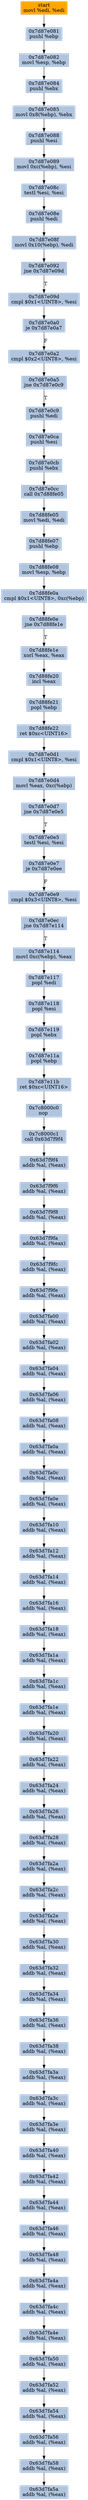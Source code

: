 digraph G {
node[shape=rectangle,style=filled,fillcolor=lightsteelblue,color=lightsteelblue]
bgcolor="transparent"
a0x7d87e07fmovl_edi_edi[label="start\nmovl %edi, %edi",color="lightgrey",fillcolor="orange"];
a0x7d87e081pushl_ebp[label="0x7d87e081\npushl %ebp"];
a0x7d87e082movl_esp_ebp[label="0x7d87e082\nmovl %esp, %ebp"];
a0x7d87e084pushl_ebx[label="0x7d87e084\npushl %ebx"];
a0x7d87e085movl_0x8ebp__ebx[label="0x7d87e085\nmovl 0x8(%ebp), %ebx"];
a0x7d87e088pushl_esi[label="0x7d87e088\npushl %esi"];
a0x7d87e089movl_0xcebp__esi[label="0x7d87e089\nmovl 0xc(%ebp), %esi"];
a0x7d87e08ctestl_esi_esi[label="0x7d87e08c\ntestl %esi, %esi"];
a0x7d87e08epushl_edi[label="0x7d87e08e\npushl %edi"];
a0x7d87e08fmovl_0x10ebp__edi[label="0x7d87e08f\nmovl 0x10(%ebp), %edi"];
a0x7d87e092jne_0x7d87e09d[label="0x7d87e092\njne 0x7d87e09d"];
a0x7d87e09dcmpl_0x1UINT8_esi[label="0x7d87e09d\ncmpl $0x1<UINT8>, %esi"];
a0x7d87e0a0je_0x7d87e0a7[label="0x7d87e0a0\nje 0x7d87e0a7"];
a0x7d87e0a2cmpl_0x2UINT8_esi[label="0x7d87e0a2\ncmpl $0x2<UINT8>, %esi"];
a0x7d87e0a5jne_0x7d87e0c9[label="0x7d87e0a5\njne 0x7d87e0c9"];
a0x7d87e0c9pushl_edi[label="0x7d87e0c9\npushl %edi"];
a0x7d87e0capushl_esi[label="0x7d87e0ca\npushl %esi"];
a0x7d87e0cbpushl_ebx[label="0x7d87e0cb\npushl %ebx"];
a0x7d87e0cccall_0x7d88fe05[label="0x7d87e0cc\ncall 0x7d88fe05"];
a0x7d88fe05movl_edi_edi[label="0x7d88fe05\nmovl %edi, %edi"];
a0x7d88fe07pushl_ebp[label="0x7d88fe07\npushl %ebp"];
a0x7d88fe08movl_esp_ebp[label="0x7d88fe08\nmovl %esp, %ebp"];
a0x7d88fe0acmpl_0x1UINT8_0xcebp_[label="0x7d88fe0a\ncmpl $0x1<UINT8>, 0xc(%ebp)"];
a0x7d88fe0ejne_0x7d88fe1e[label="0x7d88fe0e\njne 0x7d88fe1e"];
a0x7d88fe1exorl_eax_eax[label="0x7d88fe1e\nxorl %eax, %eax"];
a0x7d88fe20incl_eax[label="0x7d88fe20\nincl %eax"];
a0x7d88fe21popl_ebp[label="0x7d88fe21\npopl %ebp"];
a0x7d88fe22ret_0xcUINT16[label="0x7d88fe22\nret $0xc<UINT16>"];
a0x7d87e0d1cmpl_0x1UINT8_esi[label="0x7d87e0d1\ncmpl $0x1<UINT8>, %esi"];
a0x7d87e0d4movl_eax_0xcebp_[label="0x7d87e0d4\nmovl %eax, 0xc(%ebp)"];
a0x7d87e0d7jne_0x7d87e0e5[label="0x7d87e0d7\njne 0x7d87e0e5"];
a0x7d87e0e5testl_esi_esi[label="0x7d87e0e5\ntestl %esi, %esi"];
a0x7d87e0e7je_0x7d87e0ee[label="0x7d87e0e7\nje 0x7d87e0ee"];
a0x7d87e0e9cmpl_0x3UINT8_esi[label="0x7d87e0e9\ncmpl $0x3<UINT8>, %esi"];
a0x7d87e0ecjne_0x7d87e114[label="0x7d87e0ec\njne 0x7d87e114"];
a0x7d87e114movl_0xcebp__eax[label="0x7d87e114\nmovl 0xc(%ebp), %eax"];
a0x7d87e117popl_edi[label="0x7d87e117\npopl %edi"];
a0x7d87e118popl_esi[label="0x7d87e118\npopl %esi"];
a0x7d87e119popl_ebx[label="0x7d87e119\npopl %ebx"];
a0x7d87e11apopl_ebp[label="0x7d87e11a\npopl %ebp"];
a0x7d87e11bret_0xcUINT16[label="0x7d87e11b\nret $0xc<UINT16>"];
a0x7c8000c0nop_[label="0x7c8000c0\nnop "];
a0x7c8000c1call_0x63d7f9f4[label="0x7c8000c1\ncall 0x63d7f9f4"];
a0x63d7f9f4addb_al_eax_[label="0x63d7f9f4\naddb %al, (%eax)"];
a0x63d7f9f6addb_al_eax_[label="0x63d7f9f6\naddb %al, (%eax)"];
a0x63d7f9f8addb_al_eax_[label="0x63d7f9f8\naddb %al, (%eax)"];
a0x63d7f9faaddb_al_eax_[label="0x63d7f9fa\naddb %al, (%eax)"];
a0x63d7f9fcaddb_al_eax_[label="0x63d7f9fc\naddb %al, (%eax)"];
a0x63d7f9feaddb_al_eax_[label="0x63d7f9fe\naddb %al, (%eax)"];
a0x63d7fa00addb_al_eax_[label="0x63d7fa00\naddb %al, (%eax)"];
a0x63d7fa02addb_al_eax_[label="0x63d7fa02\naddb %al, (%eax)"];
a0x63d7fa04addb_al_eax_[label="0x63d7fa04\naddb %al, (%eax)"];
a0x63d7fa06addb_al_eax_[label="0x63d7fa06\naddb %al, (%eax)"];
a0x63d7fa08addb_al_eax_[label="0x63d7fa08\naddb %al, (%eax)"];
a0x63d7fa0aaddb_al_eax_[label="0x63d7fa0a\naddb %al, (%eax)"];
a0x63d7fa0caddb_al_eax_[label="0x63d7fa0c\naddb %al, (%eax)"];
a0x63d7fa0eaddb_al_eax_[label="0x63d7fa0e\naddb %al, (%eax)"];
a0x63d7fa10addb_al_eax_[label="0x63d7fa10\naddb %al, (%eax)"];
a0x63d7fa12addb_al_eax_[label="0x63d7fa12\naddb %al, (%eax)"];
a0x63d7fa14addb_al_eax_[label="0x63d7fa14\naddb %al, (%eax)"];
a0x63d7fa16addb_al_eax_[label="0x63d7fa16\naddb %al, (%eax)"];
a0x63d7fa18addb_al_eax_[label="0x63d7fa18\naddb %al, (%eax)"];
a0x63d7fa1aaddb_al_eax_[label="0x63d7fa1a\naddb %al, (%eax)"];
a0x63d7fa1caddb_al_eax_[label="0x63d7fa1c\naddb %al, (%eax)"];
a0x63d7fa1eaddb_al_eax_[label="0x63d7fa1e\naddb %al, (%eax)"];
a0x63d7fa20addb_al_eax_[label="0x63d7fa20\naddb %al, (%eax)"];
a0x63d7fa22addb_al_eax_[label="0x63d7fa22\naddb %al, (%eax)"];
a0x63d7fa24addb_al_eax_[label="0x63d7fa24\naddb %al, (%eax)"];
a0x63d7fa26addb_al_eax_[label="0x63d7fa26\naddb %al, (%eax)"];
a0x63d7fa28addb_al_eax_[label="0x63d7fa28\naddb %al, (%eax)"];
a0x63d7fa2aaddb_al_eax_[label="0x63d7fa2a\naddb %al, (%eax)"];
a0x63d7fa2caddb_al_eax_[label="0x63d7fa2c\naddb %al, (%eax)"];
a0x63d7fa2eaddb_al_eax_[label="0x63d7fa2e\naddb %al, (%eax)"];
a0x63d7fa30addb_al_eax_[label="0x63d7fa30\naddb %al, (%eax)"];
a0x63d7fa32addb_al_eax_[label="0x63d7fa32\naddb %al, (%eax)"];
a0x63d7fa34addb_al_eax_[label="0x63d7fa34\naddb %al, (%eax)"];
a0x63d7fa36addb_al_eax_[label="0x63d7fa36\naddb %al, (%eax)"];
a0x63d7fa38addb_al_eax_[label="0x63d7fa38\naddb %al, (%eax)"];
a0x63d7fa3aaddb_al_eax_[label="0x63d7fa3a\naddb %al, (%eax)"];
a0x63d7fa3caddb_al_eax_[label="0x63d7fa3c\naddb %al, (%eax)"];
a0x63d7fa3eaddb_al_eax_[label="0x63d7fa3e\naddb %al, (%eax)"];
a0x63d7fa40addb_al_eax_[label="0x63d7fa40\naddb %al, (%eax)"];
a0x63d7fa42addb_al_eax_[label="0x63d7fa42\naddb %al, (%eax)"];
a0x63d7fa44addb_al_eax_[label="0x63d7fa44\naddb %al, (%eax)"];
a0x63d7fa46addb_al_eax_[label="0x63d7fa46\naddb %al, (%eax)"];
a0x63d7fa48addb_al_eax_[label="0x63d7fa48\naddb %al, (%eax)"];
a0x63d7fa4aaddb_al_eax_[label="0x63d7fa4a\naddb %al, (%eax)"];
a0x63d7fa4caddb_al_eax_[label="0x63d7fa4c\naddb %al, (%eax)"];
a0x63d7fa4eaddb_al_eax_[label="0x63d7fa4e\naddb %al, (%eax)"];
a0x63d7fa50addb_al_eax_[label="0x63d7fa50\naddb %al, (%eax)"];
a0x63d7fa52addb_al_eax_[label="0x63d7fa52\naddb %al, (%eax)"];
a0x63d7fa54addb_al_eax_[label="0x63d7fa54\naddb %al, (%eax)"];
a0x63d7fa56addb_al_eax_[label="0x63d7fa56\naddb %al, (%eax)"];
a0x63d7fa58addb_al_eax_[label="0x63d7fa58\naddb %al, (%eax)"];
a0x63d7fa5aaddb_al_eax_[label="0x63d7fa5a\naddb %al, (%eax)"];
a0x7d87e07fmovl_edi_edi -> a0x7d87e081pushl_ebp [color="#000000"];
a0x7d87e081pushl_ebp -> a0x7d87e082movl_esp_ebp [color="#000000"];
a0x7d87e082movl_esp_ebp -> a0x7d87e084pushl_ebx [color="#000000"];
a0x7d87e084pushl_ebx -> a0x7d87e085movl_0x8ebp__ebx [color="#000000"];
a0x7d87e085movl_0x8ebp__ebx -> a0x7d87e088pushl_esi [color="#000000"];
a0x7d87e088pushl_esi -> a0x7d87e089movl_0xcebp__esi [color="#000000"];
a0x7d87e089movl_0xcebp__esi -> a0x7d87e08ctestl_esi_esi [color="#000000"];
a0x7d87e08ctestl_esi_esi -> a0x7d87e08epushl_edi [color="#000000"];
a0x7d87e08epushl_edi -> a0x7d87e08fmovl_0x10ebp__edi [color="#000000"];
a0x7d87e08fmovl_0x10ebp__edi -> a0x7d87e092jne_0x7d87e09d [color="#000000"];
a0x7d87e092jne_0x7d87e09d -> a0x7d87e09dcmpl_0x1UINT8_esi [color="#000000",label="T"];
a0x7d87e09dcmpl_0x1UINT8_esi -> a0x7d87e0a0je_0x7d87e0a7 [color="#000000"];
a0x7d87e0a0je_0x7d87e0a7 -> a0x7d87e0a2cmpl_0x2UINT8_esi [color="#000000",label="F"];
a0x7d87e0a2cmpl_0x2UINT8_esi -> a0x7d87e0a5jne_0x7d87e0c9 [color="#000000"];
a0x7d87e0a5jne_0x7d87e0c9 -> a0x7d87e0c9pushl_edi [color="#000000",label="T"];
a0x7d87e0c9pushl_edi -> a0x7d87e0capushl_esi [color="#000000"];
a0x7d87e0capushl_esi -> a0x7d87e0cbpushl_ebx [color="#000000"];
a0x7d87e0cbpushl_ebx -> a0x7d87e0cccall_0x7d88fe05 [color="#000000"];
a0x7d87e0cccall_0x7d88fe05 -> a0x7d88fe05movl_edi_edi [color="#000000"];
a0x7d88fe05movl_edi_edi -> a0x7d88fe07pushl_ebp [color="#000000"];
a0x7d88fe07pushl_ebp -> a0x7d88fe08movl_esp_ebp [color="#000000"];
a0x7d88fe08movl_esp_ebp -> a0x7d88fe0acmpl_0x1UINT8_0xcebp_ [color="#000000"];
a0x7d88fe0acmpl_0x1UINT8_0xcebp_ -> a0x7d88fe0ejne_0x7d88fe1e [color="#000000"];
a0x7d88fe0ejne_0x7d88fe1e -> a0x7d88fe1exorl_eax_eax [color="#000000",label="T"];
a0x7d88fe1exorl_eax_eax -> a0x7d88fe20incl_eax [color="#000000"];
a0x7d88fe20incl_eax -> a0x7d88fe21popl_ebp [color="#000000"];
a0x7d88fe21popl_ebp -> a0x7d88fe22ret_0xcUINT16 [color="#000000"];
a0x7d88fe22ret_0xcUINT16 -> a0x7d87e0d1cmpl_0x1UINT8_esi [color="#000000"];
a0x7d87e0d1cmpl_0x1UINT8_esi -> a0x7d87e0d4movl_eax_0xcebp_ [color="#000000"];
a0x7d87e0d4movl_eax_0xcebp_ -> a0x7d87e0d7jne_0x7d87e0e5 [color="#000000"];
a0x7d87e0d7jne_0x7d87e0e5 -> a0x7d87e0e5testl_esi_esi [color="#000000",label="T"];
a0x7d87e0e5testl_esi_esi -> a0x7d87e0e7je_0x7d87e0ee [color="#000000"];
a0x7d87e0e7je_0x7d87e0ee -> a0x7d87e0e9cmpl_0x3UINT8_esi [color="#000000",label="F"];
a0x7d87e0e9cmpl_0x3UINT8_esi -> a0x7d87e0ecjne_0x7d87e114 [color="#000000"];
a0x7d87e0ecjne_0x7d87e114 -> a0x7d87e114movl_0xcebp__eax [color="#000000",label="T"];
a0x7d87e114movl_0xcebp__eax -> a0x7d87e117popl_edi [color="#000000"];
a0x7d87e117popl_edi -> a0x7d87e118popl_esi [color="#000000"];
a0x7d87e118popl_esi -> a0x7d87e119popl_ebx [color="#000000"];
a0x7d87e119popl_ebx -> a0x7d87e11apopl_ebp [color="#000000"];
a0x7d87e11apopl_ebp -> a0x7d87e11bret_0xcUINT16 [color="#000000"];
a0x7d87e11bret_0xcUINT16 -> a0x7c8000c0nop_ [color="#000000"];
a0x7c8000c0nop_ -> a0x7c8000c1call_0x63d7f9f4 [color="#000000"];
a0x7c8000c1call_0x63d7f9f4 -> a0x63d7f9f4addb_al_eax_ [color="#000000"];
a0x63d7f9f4addb_al_eax_ -> a0x63d7f9f6addb_al_eax_ [color="#000000"];
a0x63d7f9f6addb_al_eax_ -> a0x63d7f9f8addb_al_eax_ [color="#000000"];
a0x63d7f9f8addb_al_eax_ -> a0x63d7f9faaddb_al_eax_ [color="#000000"];
a0x63d7f9faaddb_al_eax_ -> a0x63d7f9fcaddb_al_eax_ [color="#000000"];
a0x63d7f9fcaddb_al_eax_ -> a0x63d7f9feaddb_al_eax_ [color="#000000"];
a0x63d7f9feaddb_al_eax_ -> a0x63d7fa00addb_al_eax_ [color="#000000"];
a0x63d7fa00addb_al_eax_ -> a0x63d7fa02addb_al_eax_ [color="#000000"];
a0x63d7fa02addb_al_eax_ -> a0x63d7fa04addb_al_eax_ [color="#000000"];
a0x63d7fa04addb_al_eax_ -> a0x63d7fa06addb_al_eax_ [color="#000000"];
a0x63d7fa06addb_al_eax_ -> a0x63d7fa08addb_al_eax_ [color="#000000"];
a0x63d7fa08addb_al_eax_ -> a0x63d7fa0aaddb_al_eax_ [color="#000000"];
a0x63d7fa0aaddb_al_eax_ -> a0x63d7fa0caddb_al_eax_ [color="#000000"];
a0x63d7fa0caddb_al_eax_ -> a0x63d7fa0eaddb_al_eax_ [color="#000000"];
a0x63d7fa0eaddb_al_eax_ -> a0x63d7fa10addb_al_eax_ [color="#000000"];
a0x63d7fa10addb_al_eax_ -> a0x63d7fa12addb_al_eax_ [color="#000000"];
a0x63d7fa12addb_al_eax_ -> a0x63d7fa14addb_al_eax_ [color="#000000"];
a0x63d7fa14addb_al_eax_ -> a0x63d7fa16addb_al_eax_ [color="#000000"];
a0x63d7fa16addb_al_eax_ -> a0x63d7fa18addb_al_eax_ [color="#000000"];
a0x63d7fa18addb_al_eax_ -> a0x63d7fa1aaddb_al_eax_ [color="#000000"];
a0x63d7fa1aaddb_al_eax_ -> a0x63d7fa1caddb_al_eax_ [color="#000000"];
a0x63d7fa1caddb_al_eax_ -> a0x63d7fa1eaddb_al_eax_ [color="#000000"];
a0x63d7fa1eaddb_al_eax_ -> a0x63d7fa20addb_al_eax_ [color="#000000"];
a0x63d7fa20addb_al_eax_ -> a0x63d7fa22addb_al_eax_ [color="#000000"];
a0x63d7fa22addb_al_eax_ -> a0x63d7fa24addb_al_eax_ [color="#000000"];
a0x63d7fa24addb_al_eax_ -> a0x63d7fa26addb_al_eax_ [color="#000000"];
a0x63d7fa26addb_al_eax_ -> a0x63d7fa28addb_al_eax_ [color="#000000"];
a0x63d7fa28addb_al_eax_ -> a0x63d7fa2aaddb_al_eax_ [color="#000000"];
a0x63d7fa2aaddb_al_eax_ -> a0x63d7fa2caddb_al_eax_ [color="#000000"];
a0x63d7fa2caddb_al_eax_ -> a0x63d7fa2eaddb_al_eax_ [color="#000000"];
a0x63d7fa2eaddb_al_eax_ -> a0x63d7fa30addb_al_eax_ [color="#000000"];
a0x63d7fa30addb_al_eax_ -> a0x63d7fa32addb_al_eax_ [color="#000000"];
a0x63d7fa32addb_al_eax_ -> a0x63d7fa34addb_al_eax_ [color="#000000"];
a0x63d7fa34addb_al_eax_ -> a0x63d7fa36addb_al_eax_ [color="#000000"];
a0x63d7fa36addb_al_eax_ -> a0x63d7fa38addb_al_eax_ [color="#000000"];
a0x63d7fa38addb_al_eax_ -> a0x63d7fa3aaddb_al_eax_ [color="#000000"];
a0x63d7fa3aaddb_al_eax_ -> a0x63d7fa3caddb_al_eax_ [color="#000000"];
a0x63d7fa3caddb_al_eax_ -> a0x63d7fa3eaddb_al_eax_ [color="#000000"];
a0x63d7fa3eaddb_al_eax_ -> a0x63d7fa40addb_al_eax_ [color="#000000"];
a0x63d7fa40addb_al_eax_ -> a0x63d7fa42addb_al_eax_ [color="#000000"];
a0x63d7fa42addb_al_eax_ -> a0x63d7fa44addb_al_eax_ [color="#000000"];
a0x63d7fa44addb_al_eax_ -> a0x63d7fa46addb_al_eax_ [color="#000000"];
a0x63d7fa46addb_al_eax_ -> a0x63d7fa48addb_al_eax_ [color="#000000"];
a0x63d7fa48addb_al_eax_ -> a0x63d7fa4aaddb_al_eax_ [color="#000000"];
a0x63d7fa4aaddb_al_eax_ -> a0x63d7fa4caddb_al_eax_ [color="#000000"];
a0x63d7fa4caddb_al_eax_ -> a0x63d7fa4eaddb_al_eax_ [color="#000000"];
a0x63d7fa4eaddb_al_eax_ -> a0x63d7fa50addb_al_eax_ [color="#000000"];
a0x63d7fa50addb_al_eax_ -> a0x63d7fa52addb_al_eax_ [color="#000000"];
a0x63d7fa52addb_al_eax_ -> a0x63d7fa54addb_al_eax_ [color="#000000"];
a0x63d7fa54addb_al_eax_ -> a0x63d7fa56addb_al_eax_ [color="#000000"];
a0x63d7fa56addb_al_eax_ -> a0x63d7fa58addb_al_eax_ [color="#000000"];
a0x63d7fa58addb_al_eax_ -> a0x63d7fa5aaddb_al_eax_ [color="#000000"];
}
